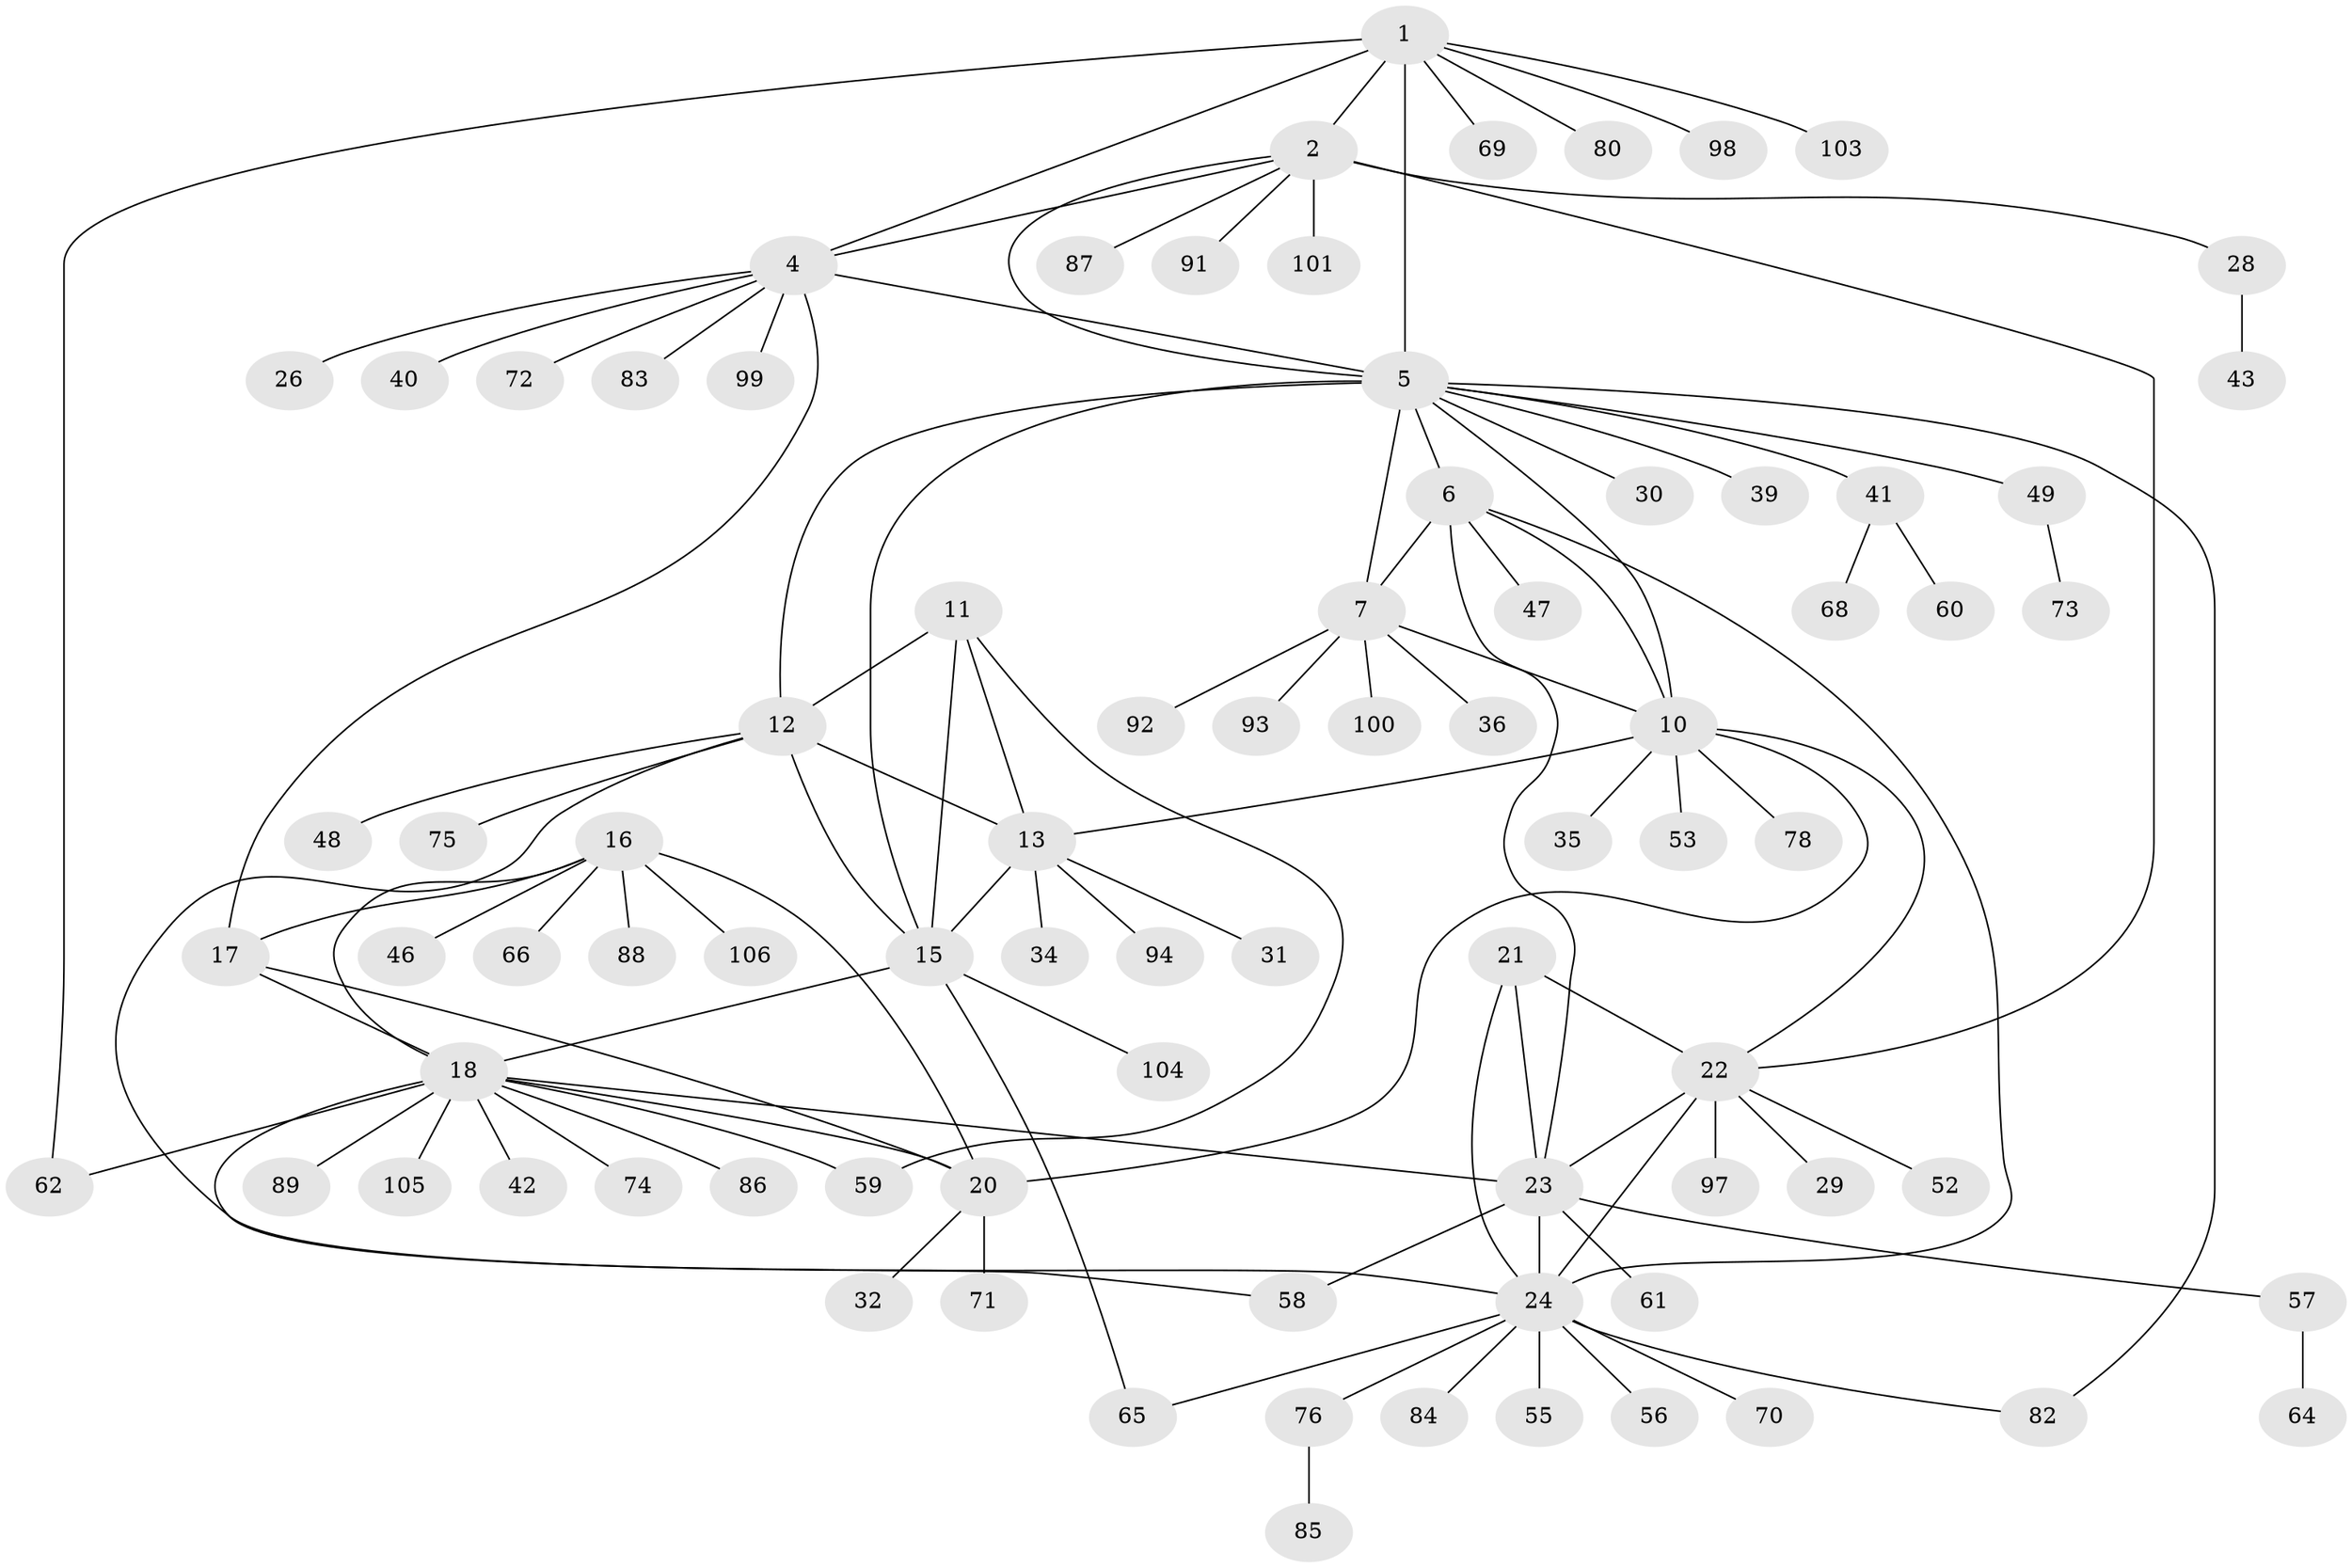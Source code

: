 // Generated by graph-tools (version 1.1) at 2025/24/03/03/25 07:24:13]
// undirected, 82 vertices, 110 edges
graph export_dot {
graph [start="1"]
  node [color=gray90,style=filled];
  1 [super="+3"];
  2 [super="+50"];
  4 [super="+67"];
  5 [super="+8"];
  6 [super="+33"];
  7 [super="+9"];
  10 [super="+95"];
  11 [super="+37"];
  12 [super="+14"];
  13 [super="+44"];
  15 [super="+81"];
  16 [super="+38"];
  17;
  18 [super="+19"];
  20 [super="+27"];
  21;
  22 [super="+45"];
  23 [super="+25"];
  24 [super="+63"];
  26;
  28 [super="+96"];
  29 [super="+102"];
  30 [super="+77"];
  31;
  32;
  34;
  35;
  36;
  39;
  40;
  41;
  42;
  43;
  46;
  47 [super="+51"];
  48;
  49 [super="+79"];
  52 [super="+54"];
  53;
  55;
  56;
  57;
  58;
  59;
  60;
  61;
  62;
  64;
  65;
  66;
  68;
  69 [super="+90"];
  70;
  71;
  72;
  73;
  74;
  75;
  76;
  78;
  80;
  82;
  83;
  84;
  85;
  86;
  87;
  88;
  89;
  91;
  92;
  93;
  94;
  97;
  98;
  99;
  100;
  101;
  103;
  104;
  105;
  106;
  1 -- 2 [weight=2];
  1 -- 4 [weight=2];
  1 -- 5 [weight=2];
  1 -- 69;
  1 -- 103;
  1 -- 80;
  1 -- 98;
  1 -- 62;
  2 -- 4;
  2 -- 5;
  2 -- 22;
  2 -- 28;
  2 -- 87;
  2 -- 91;
  2 -- 101;
  4 -- 5;
  4 -- 17;
  4 -- 26;
  4 -- 40;
  4 -- 83;
  4 -- 99;
  4 -- 72;
  5 -- 12;
  5 -- 6;
  5 -- 7 [weight=2];
  5 -- 39;
  5 -- 41;
  5 -- 10;
  5 -- 15;
  5 -- 49;
  5 -- 82;
  5 -- 30;
  6 -- 7 [weight=2];
  6 -- 10;
  6 -- 47;
  6 -- 23;
  6 -- 24;
  7 -- 10 [weight=2];
  7 -- 36;
  7 -- 100;
  7 -- 92;
  7 -- 93;
  10 -- 20;
  10 -- 35;
  10 -- 53;
  10 -- 78;
  10 -- 13;
  10 -- 22;
  11 -- 12 [weight=2];
  11 -- 13;
  11 -- 15;
  11 -- 59;
  12 -- 13 [weight=2];
  12 -- 15 [weight=2];
  12 -- 24;
  12 -- 75;
  12 -- 48;
  13 -- 15;
  13 -- 31;
  13 -- 34;
  13 -- 94;
  15 -- 65;
  15 -- 104;
  15 -- 18;
  16 -- 17;
  16 -- 18 [weight=2];
  16 -- 20;
  16 -- 46;
  16 -- 66;
  16 -- 88;
  16 -- 106;
  17 -- 18 [weight=2];
  17 -- 20;
  18 -- 20 [weight=2];
  18 -- 42;
  18 -- 86;
  18 -- 105;
  18 -- 74;
  18 -- 62;
  18 -- 89;
  18 -- 58;
  18 -- 59;
  18 -- 23;
  20 -- 32;
  20 -- 71;
  21 -- 22;
  21 -- 23 [weight=2];
  21 -- 24;
  22 -- 23 [weight=2];
  22 -- 24;
  22 -- 29;
  22 -- 52;
  22 -- 97;
  23 -- 24 [weight=2];
  23 -- 57;
  23 -- 58;
  23 -- 61;
  24 -- 55;
  24 -- 56;
  24 -- 65;
  24 -- 70;
  24 -- 76;
  24 -- 82;
  24 -- 84;
  28 -- 43;
  41 -- 60;
  41 -- 68;
  49 -- 73;
  57 -- 64;
  76 -- 85;
}

